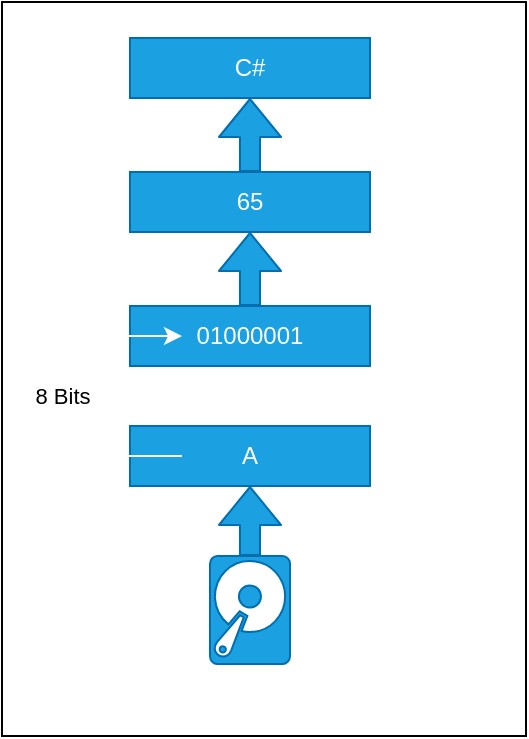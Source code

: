 <mxfile>
    <diagram id="pDwBYTGdxVf-85-Pe_Dh" name="Page-1">
        <mxGraphModel dx="394" dy="366" grid="0" gridSize="10" guides="1" tooltips="1" connect="1" arrows="1" fold="1" page="1" pageScale="1" pageWidth="850" pageHeight="1100" background="none" math="0" shadow="0">
            <root>
                <mxCell id="0"/>
                <mxCell id="1" parent="0"/>
                <mxCell id="20" value="" style="rounded=0;whiteSpace=wrap;html=1;" vertex="1" parent="1">
                    <mxGeometry x="16" y="48" width="262" height="367" as="geometry"/>
                </mxCell>
                <mxCell id="2" value="01000001" style="rounded=0;whiteSpace=wrap;html=1;fillColor=#1ba1e2;fontColor=#ffffff;strokeColor=#006EAF;" parent="1" vertex="1">
                    <mxGeometry x="80" y="200" width="120" height="30" as="geometry"/>
                </mxCell>
                <mxCell id="3" value="Hard Disk" style="sketch=0;pointerEvents=1;shadow=0;dashed=0;html=1;strokeColor=#006EAF;fillColor=#1ba1e2;labelPosition=center;verticalLabelPosition=bottom;verticalAlign=top;outlineConnect=0;align=center;shape=mxgraph.office.devices.hard_disk;fontColor=#ffffff;" parent="1" vertex="1">
                    <mxGeometry x="120" y="325" width="40" height="54" as="geometry"/>
                </mxCell>
                <mxCell id="5" value="65" style="rounded=0;whiteSpace=wrap;html=1;fillColor=#1ba1e2;fontColor=#ffffff;strokeColor=#006EAF;" parent="1" vertex="1">
                    <mxGeometry x="80" y="133" width="120" height="30" as="geometry"/>
                </mxCell>
                <mxCell id="6" value="C#" style="rounded=0;whiteSpace=wrap;html=1;fillColor=#1ba1e2;fontColor=#ffffff;strokeColor=#006EAF;" parent="1" vertex="1">
                    <mxGeometry x="80" y="66" width="120" height="30" as="geometry"/>
                </mxCell>
                <mxCell id="7" value="A" style="rounded=0;whiteSpace=wrap;html=1;fillColor=#1ba1e2;fontColor=#ffffff;strokeColor=#006EAF;" parent="1" vertex="1">
                    <mxGeometry x="80" y="260" width="120" height="30" as="geometry"/>
                </mxCell>
                <mxCell id="9" value="8 Bits" style="endArrow=classic;html=1;exitX=0;exitY=0.5;exitDx=0;exitDy=0;entryX=0;entryY=0.5;entryDx=0;entryDy=0;fillColor=#1ba1e2;strokeColor=#FFFFFF;" parent="1" edge="1">
                    <mxGeometry width="50" height="50" relative="1" as="geometry">
                        <mxPoint x="106" y="275" as="sourcePoint"/>
                        <mxPoint x="106" y="215" as="targetPoint"/>
                        <Array as="points">
                            <mxPoint x="46" y="275"/>
                            <mxPoint x="46" y="215"/>
                        </Array>
                    </mxGeometry>
                </mxCell>
                <mxCell id="11" value="Computer" style="text;html=1;resizable=0;autosize=1;align=center;verticalAlign=middle;points=[];fillColor=none;strokeColor=none;rounded=0;fontColor=#ffffff;" parent="1" vertex="1">
                    <mxGeometry x="200" y="270" width="70" height="20" as="geometry"/>
                </mxCell>
                <mxCell id="12" value="Byte" style="text;html=1;resizable=0;autosize=1;align=center;verticalAlign=middle;points=[];fillColor=none;strokeColor=none;rounded=0;fontColor=#ffffff;" parent="1" vertex="1">
                    <mxGeometry x="215" y="205" width="40" height="20" as="geometry"/>
                </mxCell>
                <mxCell id="13" value="Decimal" style="text;html=1;resizable=0;autosize=1;align=center;verticalAlign=middle;points=[];fillColor=none;strokeColor=none;rounded=0;fontColor=#ffffff;" parent="1" vertex="1">
                    <mxGeometry x="205" y="136" width="60" height="20" as="geometry"/>
                </mxCell>
                <mxCell id="16" value="" style="shape=flexArrow;endArrow=classic;html=1;exitX=0.5;exitY=0;exitDx=0;exitDy=0;fillColor=#1ba1e2;strokeColor=#006EAF;" parent="1" source="2" target="5" edge="1">
                    <mxGeometry width="50" height="50" relative="1" as="geometry">
                        <mxPoint x="240" y="270" as="sourcePoint"/>
                        <mxPoint x="290" y="220" as="targetPoint"/>
                    </mxGeometry>
                </mxCell>
                <mxCell id="17" value="" style="shape=flexArrow;endArrow=classic;html=1;entryX=0.5;entryY=1;entryDx=0;entryDy=0;fillColor=#1ba1e2;strokeColor=#006EAF;" parent="1" source="3" target="7" edge="1">
                    <mxGeometry width="50" height="50" relative="1" as="geometry">
                        <mxPoint x="240" y="270" as="sourcePoint"/>
                        <mxPoint x="290" y="220" as="targetPoint"/>
                    </mxGeometry>
                </mxCell>
                <mxCell id="19" value="" style="shape=flexArrow;endArrow=classic;html=1;exitX=0.5;exitY=0;exitDx=0;exitDy=0;entryX=0.5;entryY=1;entryDx=0;entryDy=0;fillColor=#1ba1e2;strokeColor=#006EAF;" parent="1" source="5" target="6" edge="1">
                    <mxGeometry width="50" height="50" relative="1" as="geometry">
                        <mxPoint x="240" y="270" as="sourcePoint"/>
                        <mxPoint x="150" y="120" as="targetPoint"/>
                    </mxGeometry>
                </mxCell>
            </root>
        </mxGraphModel>
    </diagram>
</mxfile>